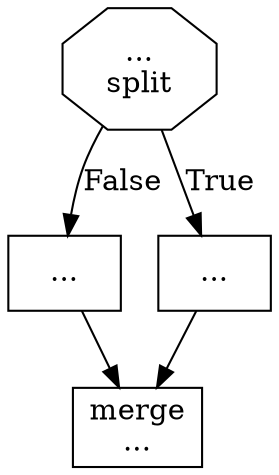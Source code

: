 digraph JIT {

    block0 [label = "...\nsplit", shape=octagon]
    block0 -> block1 [label="False"]
    block0 -> block2 [label="True"]
    
    block1 [label = "...", shape=box]
    block2 [label = "...", shape=box]
    block3 [label = "merge\n...", shape=box]

    block1 -> block3;
    block2 -> block3;

}
